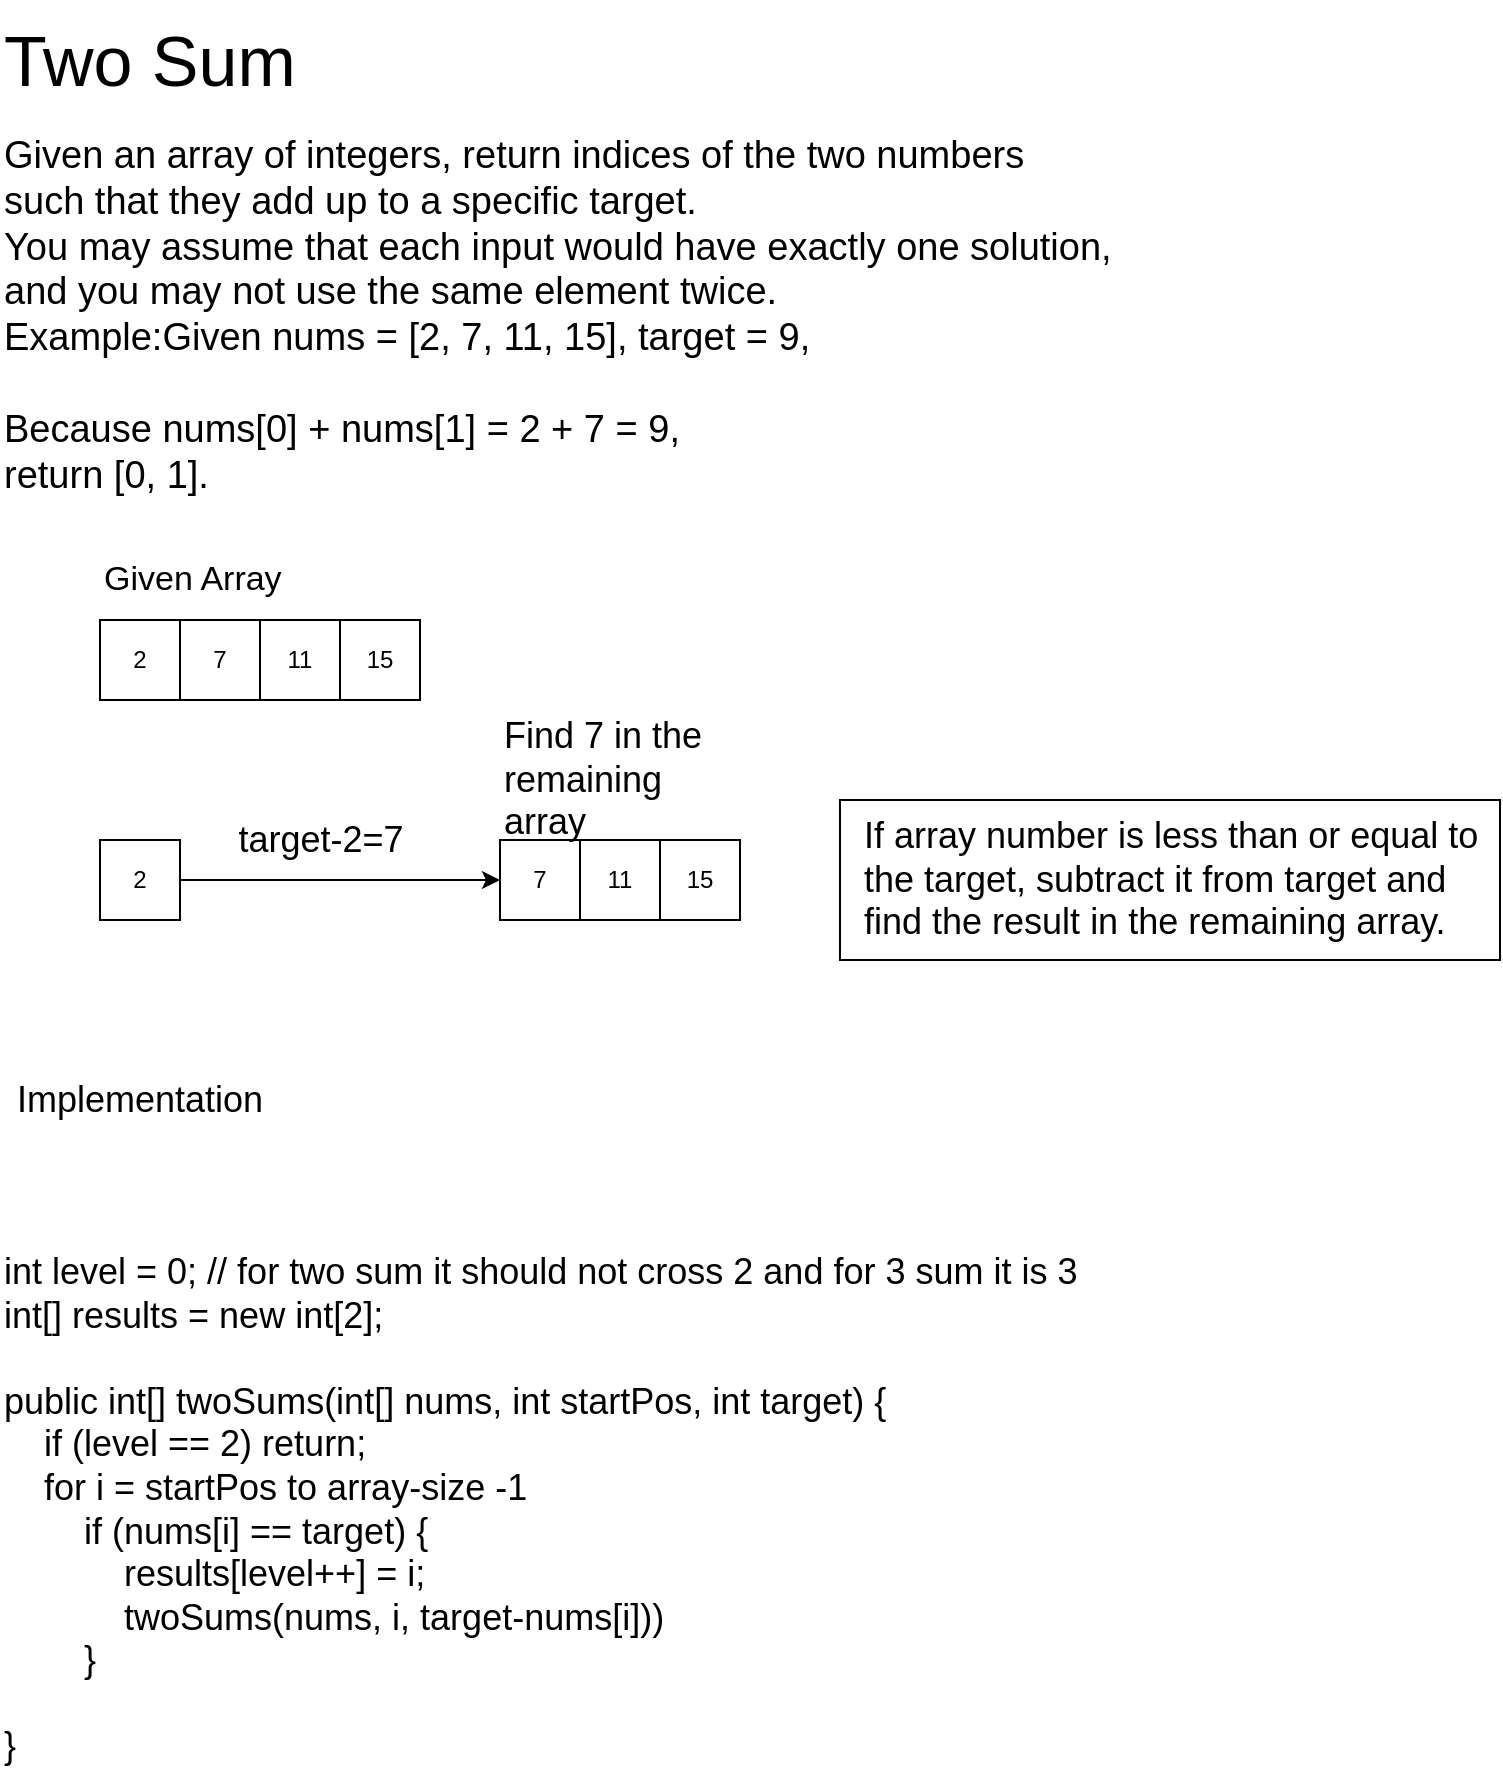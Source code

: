 <mxfile version="12.6.5" type="github">
  <diagram id="hKOfhL3Zno_I4Ylwi2E3" name="Page-1">
    <mxGraphModel dx="1352" dy="806" grid="1" gridSize="10" guides="1" tooltips="1" connect="1" arrows="1" fold="1" page="1" pageScale="1" pageWidth="850" pageHeight="1100" math="0" shadow="0">
      <root>
        <mxCell id="0"/>
        <mxCell id="1" parent="0"/>
        <mxCell id="uA478QOfjxfz7N-5Yo6L-16" value="" style="rounded=0;whiteSpace=wrap;html=1;fontSize=18;" vertex="1" parent="1">
          <mxGeometry x="440" y="460" width="330" height="80" as="geometry"/>
        </mxCell>
        <UserObject label="&lt;font style=&quot;font-size: 19px&quot;&gt;Given an array of integers, return&amp;nbsp;indices&amp;nbsp;of the two numbers &lt;br&gt;such that they add up to a specific target.&lt;br&gt;You may assume that each input would have&amp;nbsp;exactly&amp;nbsp;one solution, &lt;br&gt;and you may not use the&amp;nbsp;same&amp;nbsp;element twice.&lt;br&gt;Example:Given nums = [2, 7, 11, 15], target = 9,&lt;br&gt;&lt;br&gt;Because nums[0] + nums[1] = 2 + 7 = 9,&lt;br&gt;return [0, 1].&lt;/font&gt;" link="Given an array of integers, return indices of the two numbers such that they add up to a specific target.You may assume that each input would have exactly one solution, and you may not use the same element twice.Example:Given nums = [2, 7, 11, 15], target = 9,&#xa;&#xa;Because nums[0] + nums[1] = 2 + 7 = 9,&#xa;return [0, 1]." id="uA478QOfjxfz7N-5Yo6L-1">
          <mxCell style="text;html=1;" vertex="1" parent="1">
            <mxGeometry x="20" y="120" width="590" height="210" as="geometry"/>
          </mxCell>
        </UserObject>
        <mxCell id="uA478QOfjxfz7N-5Yo6L-2" value="&lt;font style=&quot;font-size: 35px&quot;&gt;Two Sum&lt;/font&gt;" style="text;html=1;strokeColor=none;fillColor=none;align=left;verticalAlign=middle;whiteSpace=wrap;rounded=0;" vertex="1" parent="1">
          <mxGeometry x="20" y="60" width="160" height="60" as="geometry"/>
        </mxCell>
        <mxCell id="uA478QOfjxfz7N-5Yo6L-3" value="2" style="rounded=0;whiteSpace=wrap;html=1;" vertex="1" parent="1">
          <mxGeometry x="70" y="370" width="40" height="40" as="geometry"/>
        </mxCell>
        <mxCell id="uA478QOfjxfz7N-5Yo6L-4" value="7" style="rounded=0;whiteSpace=wrap;html=1;" vertex="1" parent="1">
          <mxGeometry x="110" y="370" width="40" height="40" as="geometry"/>
        </mxCell>
        <mxCell id="uA478QOfjxfz7N-5Yo6L-5" value="11" style="rounded=0;whiteSpace=wrap;html=1;" vertex="1" parent="1">
          <mxGeometry x="150" y="370" width="40" height="40" as="geometry"/>
        </mxCell>
        <mxCell id="uA478QOfjxfz7N-5Yo6L-6" value="15" style="rounded=0;whiteSpace=wrap;html=1;" vertex="1" parent="1">
          <mxGeometry x="190" y="370" width="40" height="40" as="geometry"/>
        </mxCell>
        <mxCell id="uA478QOfjxfz7N-5Yo6L-7" value="2" style="rounded=0;whiteSpace=wrap;html=1;" vertex="1" parent="1">
          <mxGeometry x="70" y="480" width="40" height="40" as="geometry"/>
        </mxCell>
        <mxCell id="uA478QOfjxfz7N-5Yo6L-8" value="7" style="rounded=0;whiteSpace=wrap;html=1;" vertex="1" parent="1">
          <mxGeometry x="270" y="480" width="40" height="40" as="geometry"/>
        </mxCell>
        <mxCell id="uA478QOfjxfz7N-5Yo6L-9" value="11" style="rounded=0;whiteSpace=wrap;html=1;" vertex="1" parent="1">
          <mxGeometry x="310" y="480" width="40" height="40" as="geometry"/>
        </mxCell>
        <mxCell id="uA478QOfjxfz7N-5Yo6L-10" value="15" style="rounded=0;whiteSpace=wrap;html=1;" vertex="1" parent="1">
          <mxGeometry x="350" y="480" width="40" height="40" as="geometry"/>
        </mxCell>
        <mxCell id="uA478QOfjxfz7N-5Yo6L-11" value="&lt;font style=&quot;font-size: 17px&quot;&gt;Given Array&lt;/font&gt;" style="text;html=1;strokeColor=none;fillColor=none;align=left;verticalAlign=middle;whiteSpace=wrap;rounded=0;" vertex="1" parent="1">
          <mxGeometry x="70" y="340" width="110" height="20" as="geometry"/>
        </mxCell>
        <mxCell id="uA478QOfjxfz7N-5Yo6L-12" value="" style="endArrow=classic;html=1;entryX=0;entryY=0.5;entryDx=0;entryDy=0;exitX=1;exitY=0.5;exitDx=0;exitDy=0;" edge="1" parent="1" source="uA478QOfjxfz7N-5Yo6L-7" target="uA478QOfjxfz7N-5Yo6L-8">
          <mxGeometry width="50" height="50" relative="1" as="geometry">
            <mxPoint x="20" y="590" as="sourcePoint"/>
            <mxPoint x="70" y="540" as="targetPoint"/>
          </mxGeometry>
        </mxCell>
        <mxCell id="uA478QOfjxfz7N-5Yo6L-13" value="target-2=7" style="text;html=1;align=center;verticalAlign=middle;resizable=0;points=[];labelBackgroundColor=#ffffff;fontSize=18;" vertex="1" connectable="0" parent="uA478QOfjxfz7N-5Yo6L-12">
          <mxGeometry x="-0.325" y="-2" relative="1" as="geometry">
            <mxPoint x="16" y="-22" as="offset"/>
          </mxGeometry>
        </mxCell>
        <mxCell id="uA478QOfjxfz7N-5Yo6L-14" value="If array number is less than or equal to the target, subtract it from target and find the result in the remaining array." style="text;html=1;strokeColor=none;fillColor=none;align=left;verticalAlign=middle;whiteSpace=wrap;rounded=0;fontSize=18;" vertex="1" parent="1">
          <mxGeometry x="450" y="450" width="310" height="100" as="geometry"/>
        </mxCell>
        <mxCell id="uA478QOfjxfz7N-5Yo6L-15" value="Find 7 in the remaining array" style="text;html=1;strokeColor=none;fillColor=none;align=left;verticalAlign=middle;whiteSpace=wrap;rounded=0;fontSize=18;" vertex="1" parent="1">
          <mxGeometry x="270" y="440" width="120" height="20" as="geometry"/>
        </mxCell>
        <mxCell id="uA478QOfjxfz7N-5Yo6L-17" value="Implementation" style="text;html=1;strokeColor=none;fillColor=none;align=center;verticalAlign=middle;whiteSpace=wrap;rounded=0;fontSize=18;" vertex="1" parent="1">
          <mxGeometry x="20" y="600" width="140" height="20" as="geometry"/>
        </mxCell>
        <mxCell id="uA478QOfjxfz7N-5Yo6L-24" value="int level = 0; // for two sum it should not cross 2 and for 3 sum it is 3&lt;br&gt;int[] results = new int[2];&lt;br&gt;&lt;br&gt;public int[] twoSums(int[] nums, int startPos, int target) {&lt;br&gt;&amp;nbsp; &amp;nbsp; if (level == 2) return;&lt;br&gt;&amp;nbsp; &amp;nbsp; for i = startPos to array-size -1&lt;br&gt;&amp;nbsp; &amp;nbsp; &amp;nbsp; &amp;nbsp; if (nums[i] == target) {&amp;nbsp; &amp;nbsp; &amp;nbsp; &amp;nbsp; &amp;nbsp; &amp;nbsp;&amp;nbsp;&lt;br&gt;&amp;nbsp; &amp;nbsp; &amp;nbsp; &amp;nbsp; &amp;nbsp; &amp;nbsp; results[level++] = i;&lt;br&gt;&amp;nbsp; &amp;nbsp; &amp;nbsp; &amp;nbsp; &amp;nbsp; &amp;nbsp; twoSums(nums, i, target-nums[i]))&lt;br&gt;&amp;nbsp; &amp;nbsp; &amp;nbsp; &amp;nbsp; }&lt;br&gt;&amp;nbsp; &amp;nbsp;&amp;nbsp;&lt;br&gt;}" style="text;html=1;strokeColor=none;fillColor=none;align=left;verticalAlign=middle;whiteSpace=wrap;rounded=0;fontSize=18;" vertex="1" parent="1">
          <mxGeometry x="20" y="680" width="580" height="270" as="geometry"/>
        </mxCell>
      </root>
    </mxGraphModel>
  </diagram>
</mxfile>
